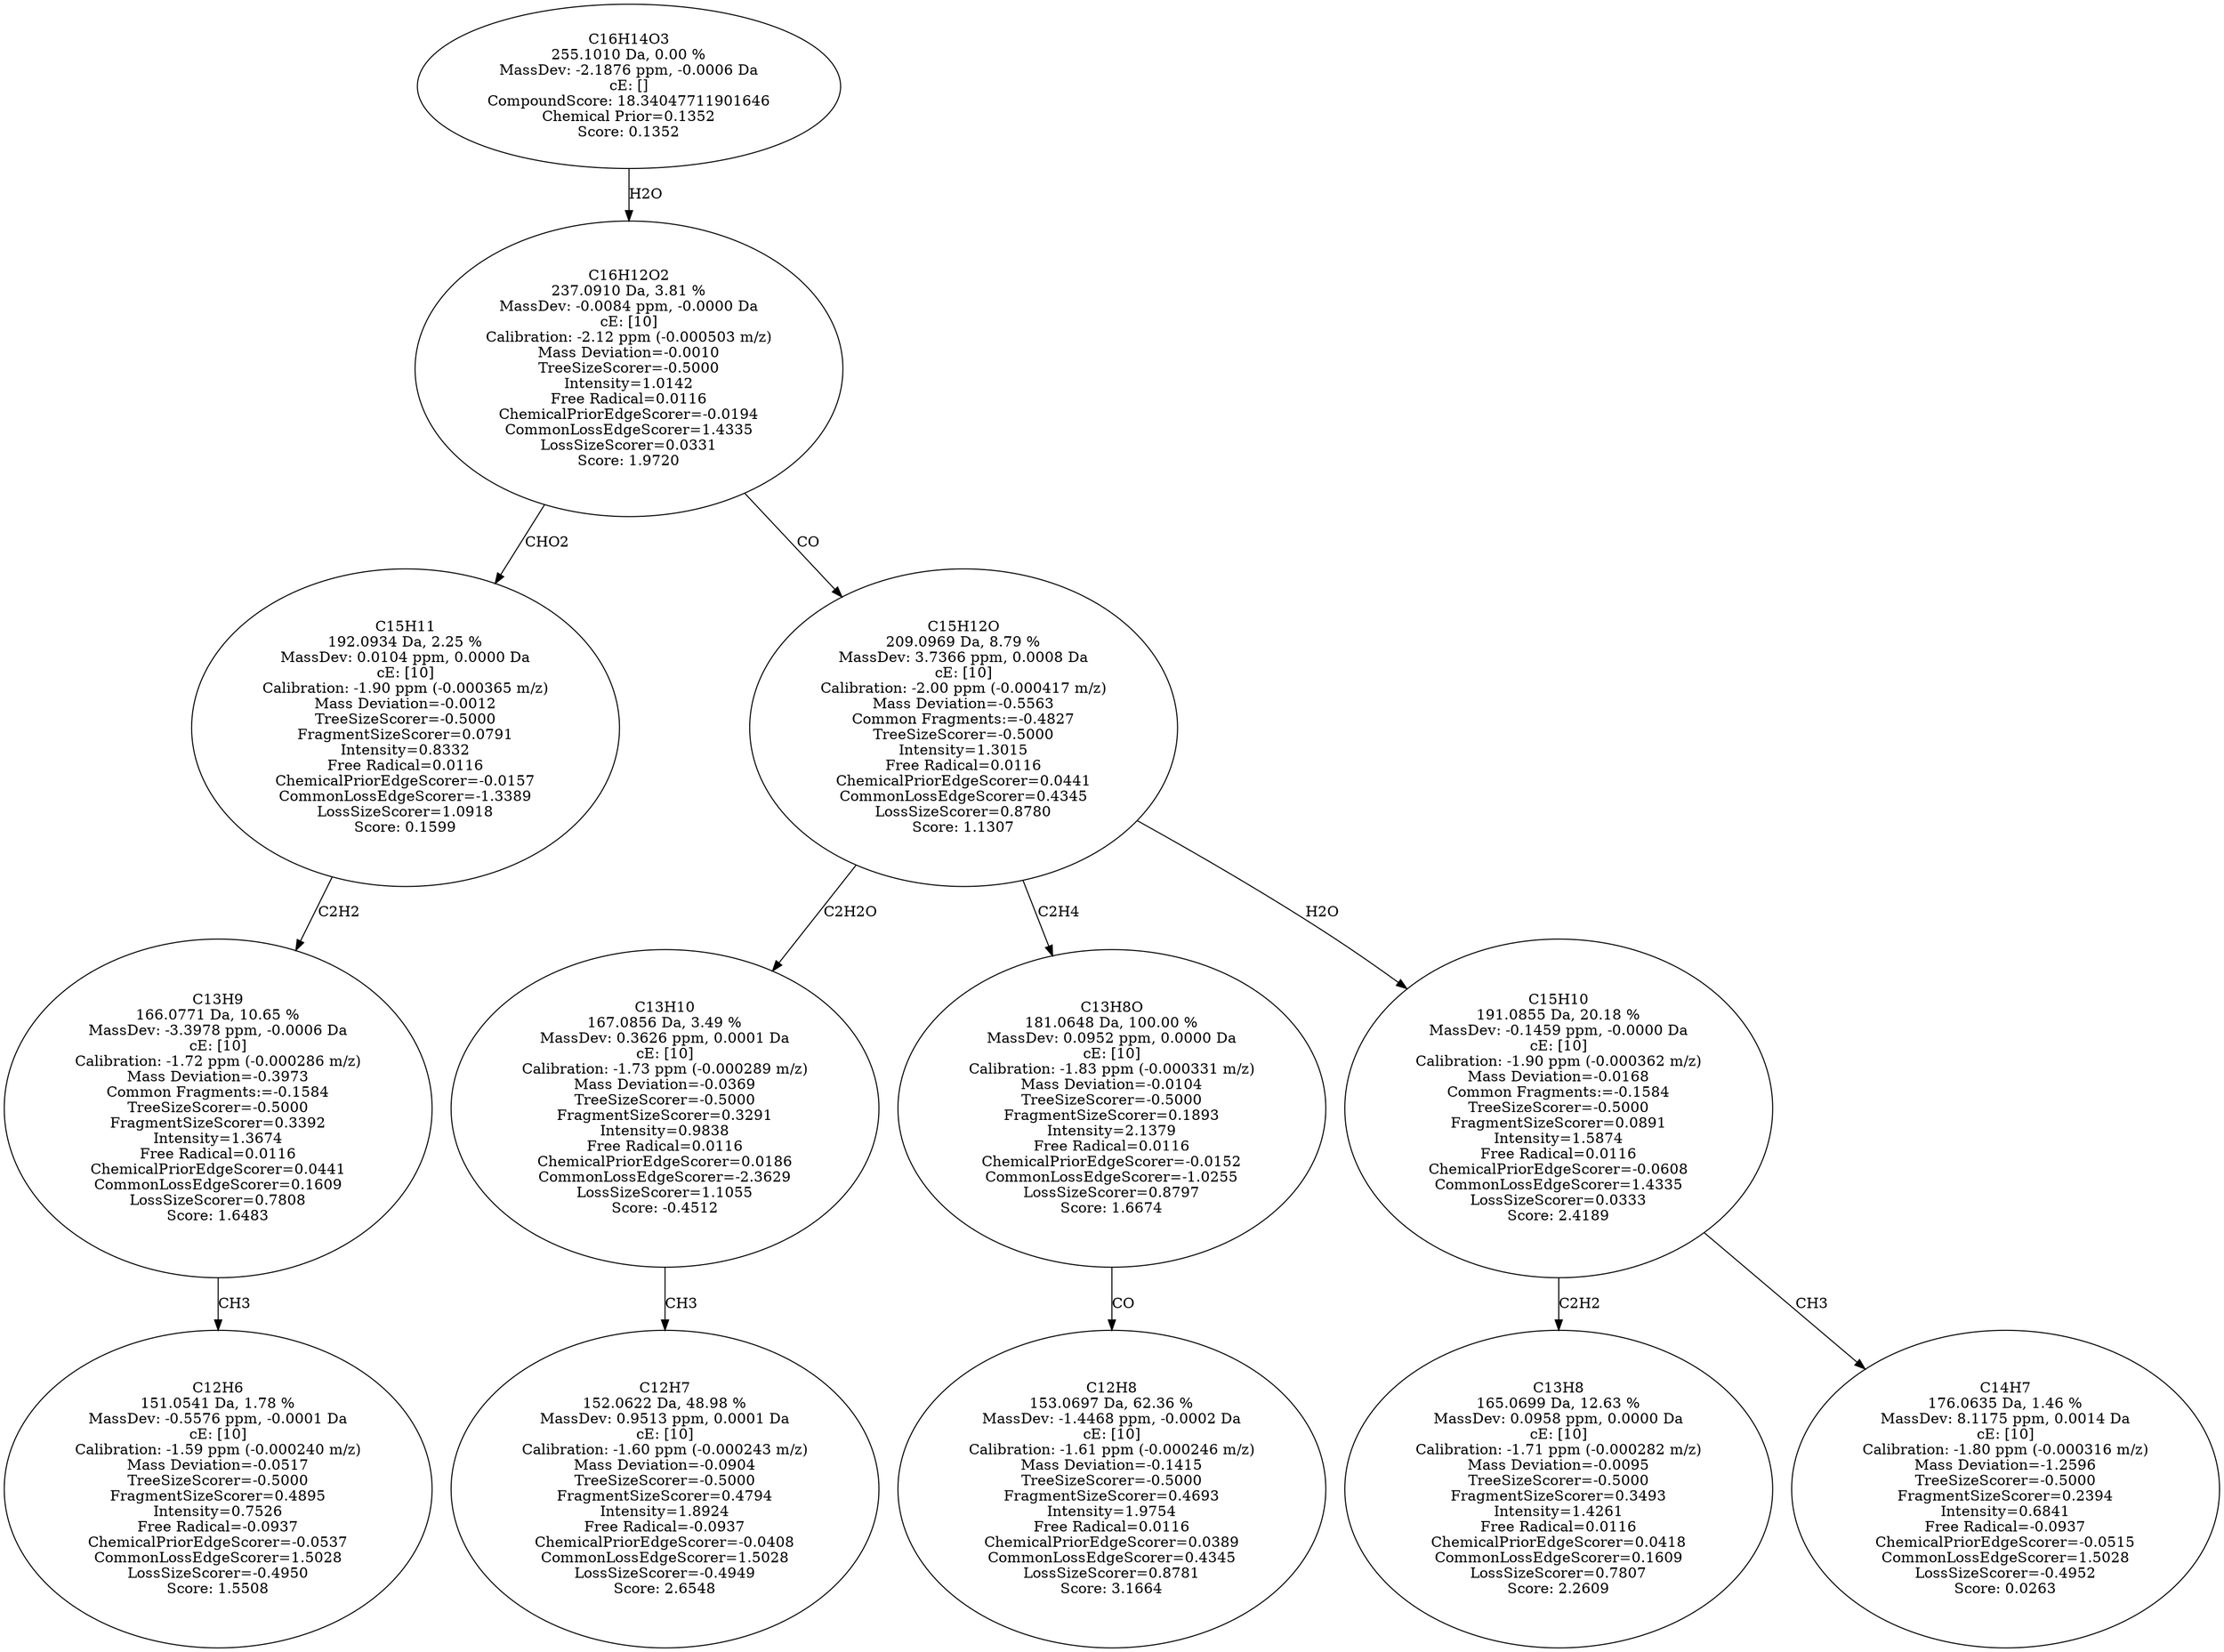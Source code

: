 strict digraph {
v1 [label="C12H6\n151.0541 Da, 1.78 %\nMassDev: -0.5576 ppm, -0.0001 Da\ncE: [10]\nCalibration: -1.59 ppm (-0.000240 m/z)\nMass Deviation=-0.0517\nTreeSizeScorer=-0.5000\nFragmentSizeScorer=0.4895\nIntensity=0.7526\nFree Radical=-0.0937\nChemicalPriorEdgeScorer=-0.0537\nCommonLossEdgeScorer=1.5028\nLossSizeScorer=-0.4950\nScore: 1.5508"];
v2 [label="C13H9\n166.0771 Da, 10.65 %\nMassDev: -3.3978 ppm, -0.0006 Da\ncE: [10]\nCalibration: -1.72 ppm (-0.000286 m/z)\nMass Deviation=-0.3973\nCommon Fragments:=-0.1584\nTreeSizeScorer=-0.5000\nFragmentSizeScorer=0.3392\nIntensity=1.3674\nFree Radical=0.0116\nChemicalPriorEdgeScorer=0.0441\nCommonLossEdgeScorer=0.1609\nLossSizeScorer=0.7808\nScore: 1.6483"];
v3 [label="C15H11\n192.0934 Da, 2.25 %\nMassDev: 0.0104 ppm, 0.0000 Da\ncE: [10]\nCalibration: -1.90 ppm (-0.000365 m/z)\nMass Deviation=-0.0012\nTreeSizeScorer=-0.5000\nFragmentSizeScorer=0.0791\nIntensity=0.8332\nFree Radical=0.0116\nChemicalPriorEdgeScorer=-0.0157\nCommonLossEdgeScorer=-1.3389\nLossSizeScorer=1.0918\nScore: 0.1599"];
v4 [label="C12H7\n152.0622 Da, 48.98 %\nMassDev: 0.9513 ppm, 0.0001 Da\ncE: [10]\nCalibration: -1.60 ppm (-0.000243 m/z)\nMass Deviation=-0.0904\nTreeSizeScorer=-0.5000\nFragmentSizeScorer=0.4794\nIntensity=1.8924\nFree Radical=-0.0937\nChemicalPriorEdgeScorer=-0.0408\nCommonLossEdgeScorer=1.5028\nLossSizeScorer=-0.4949\nScore: 2.6548"];
v5 [label="C13H10\n167.0856 Da, 3.49 %\nMassDev: 0.3626 ppm, 0.0001 Da\ncE: [10]\nCalibration: -1.73 ppm (-0.000289 m/z)\nMass Deviation=-0.0369\nTreeSizeScorer=-0.5000\nFragmentSizeScorer=0.3291\nIntensity=0.9838\nFree Radical=0.0116\nChemicalPriorEdgeScorer=0.0186\nCommonLossEdgeScorer=-2.3629\nLossSizeScorer=1.1055\nScore: -0.4512"];
v6 [label="C12H8\n153.0697 Da, 62.36 %\nMassDev: -1.4468 ppm, -0.0002 Da\ncE: [10]\nCalibration: -1.61 ppm (-0.000246 m/z)\nMass Deviation=-0.1415\nTreeSizeScorer=-0.5000\nFragmentSizeScorer=0.4693\nIntensity=1.9754\nFree Radical=0.0116\nChemicalPriorEdgeScorer=0.0389\nCommonLossEdgeScorer=0.4345\nLossSizeScorer=0.8781\nScore: 3.1664"];
v7 [label="C13H8O\n181.0648 Da, 100.00 %\nMassDev: 0.0952 ppm, 0.0000 Da\ncE: [10]\nCalibration: -1.83 ppm (-0.000331 m/z)\nMass Deviation=-0.0104\nTreeSizeScorer=-0.5000\nFragmentSizeScorer=0.1893\nIntensity=2.1379\nFree Radical=0.0116\nChemicalPriorEdgeScorer=-0.0152\nCommonLossEdgeScorer=-1.0255\nLossSizeScorer=0.8797\nScore: 1.6674"];
v8 [label="C13H8\n165.0699 Da, 12.63 %\nMassDev: 0.0958 ppm, 0.0000 Da\ncE: [10]\nCalibration: -1.71 ppm (-0.000282 m/z)\nMass Deviation=-0.0095\nTreeSizeScorer=-0.5000\nFragmentSizeScorer=0.3493\nIntensity=1.4261\nFree Radical=0.0116\nChemicalPriorEdgeScorer=0.0418\nCommonLossEdgeScorer=0.1609\nLossSizeScorer=0.7807\nScore: 2.2609"];
v9 [label="C14H7\n176.0635 Da, 1.46 %\nMassDev: 8.1175 ppm, 0.0014 Da\ncE: [10]\nCalibration: -1.80 ppm (-0.000316 m/z)\nMass Deviation=-1.2596\nTreeSizeScorer=-0.5000\nFragmentSizeScorer=0.2394\nIntensity=0.6841\nFree Radical=-0.0937\nChemicalPriorEdgeScorer=-0.0515\nCommonLossEdgeScorer=1.5028\nLossSizeScorer=-0.4952\nScore: 0.0263"];
v10 [label="C15H10\n191.0855 Da, 20.18 %\nMassDev: -0.1459 ppm, -0.0000 Da\ncE: [10]\nCalibration: -1.90 ppm (-0.000362 m/z)\nMass Deviation=-0.0168\nCommon Fragments:=-0.1584\nTreeSizeScorer=-0.5000\nFragmentSizeScorer=0.0891\nIntensity=1.5874\nFree Radical=0.0116\nChemicalPriorEdgeScorer=-0.0608\nCommonLossEdgeScorer=1.4335\nLossSizeScorer=0.0333\nScore: 2.4189"];
v11 [label="C15H12O\n209.0969 Da, 8.79 %\nMassDev: 3.7366 ppm, 0.0008 Da\ncE: [10]\nCalibration: -2.00 ppm (-0.000417 m/z)\nMass Deviation=-0.5563\nCommon Fragments:=-0.4827\nTreeSizeScorer=-0.5000\nIntensity=1.3015\nFree Radical=0.0116\nChemicalPriorEdgeScorer=0.0441\nCommonLossEdgeScorer=0.4345\nLossSizeScorer=0.8780\nScore: 1.1307"];
v12 [label="C16H12O2\n237.0910 Da, 3.81 %\nMassDev: -0.0084 ppm, -0.0000 Da\ncE: [10]\nCalibration: -2.12 ppm (-0.000503 m/z)\nMass Deviation=-0.0010\nTreeSizeScorer=-0.5000\nIntensity=1.0142\nFree Radical=0.0116\nChemicalPriorEdgeScorer=-0.0194\nCommonLossEdgeScorer=1.4335\nLossSizeScorer=0.0331\nScore: 1.9720"];
v13 [label="C16H14O3\n255.1010 Da, 0.00 %\nMassDev: -2.1876 ppm, -0.0006 Da\ncE: []\nCompoundScore: 18.34047711901646\nChemical Prior=0.1352\nScore: 0.1352"];
v2 -> v1 [label="CH3"];
v3 -> v2 [label="C2H2"];
v12 -> v3 [label="CHO2"];
v5 -> v4 [label="CH3"];
v11 -> v5 [label="C2H2O"];
v7 -> v6 [label="CO"];
v11 -> v7 [label="C2H4"];
v10 -> v8 [label="C2H2"];
v10 -> v9 [label="CH3"];
v11 -> v10 [label="H2O"];
v12 -> v11 [label="CO"];
v13 -> v12 [label="H2O"];
}